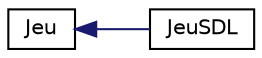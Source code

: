 digraph "Graphe hiérarchique des classes"
{
  edge [fontname="Helvetica",fontsize="10",labelfontname="Helvetica",labelfontsize="10"];
  node [fontname="Helvetica",fontsize="10",shape=record];
  rankdir="LR";
  Node1 [label="Jeu",height=0.2,width=0.4,color="black", fillcolor="white", style="filled",URL="$classJeu.html"];
  Node1 -> Node2 [dir="back",color="midnightblue",fontsize="10",style="solid",fontname="Helvetica"];
  Node2 [label="JeuSDL",height=0.2,width=0.4,color="black", fillcolor="white", style="filled",URL="$classJeuSDL.html"];
}
